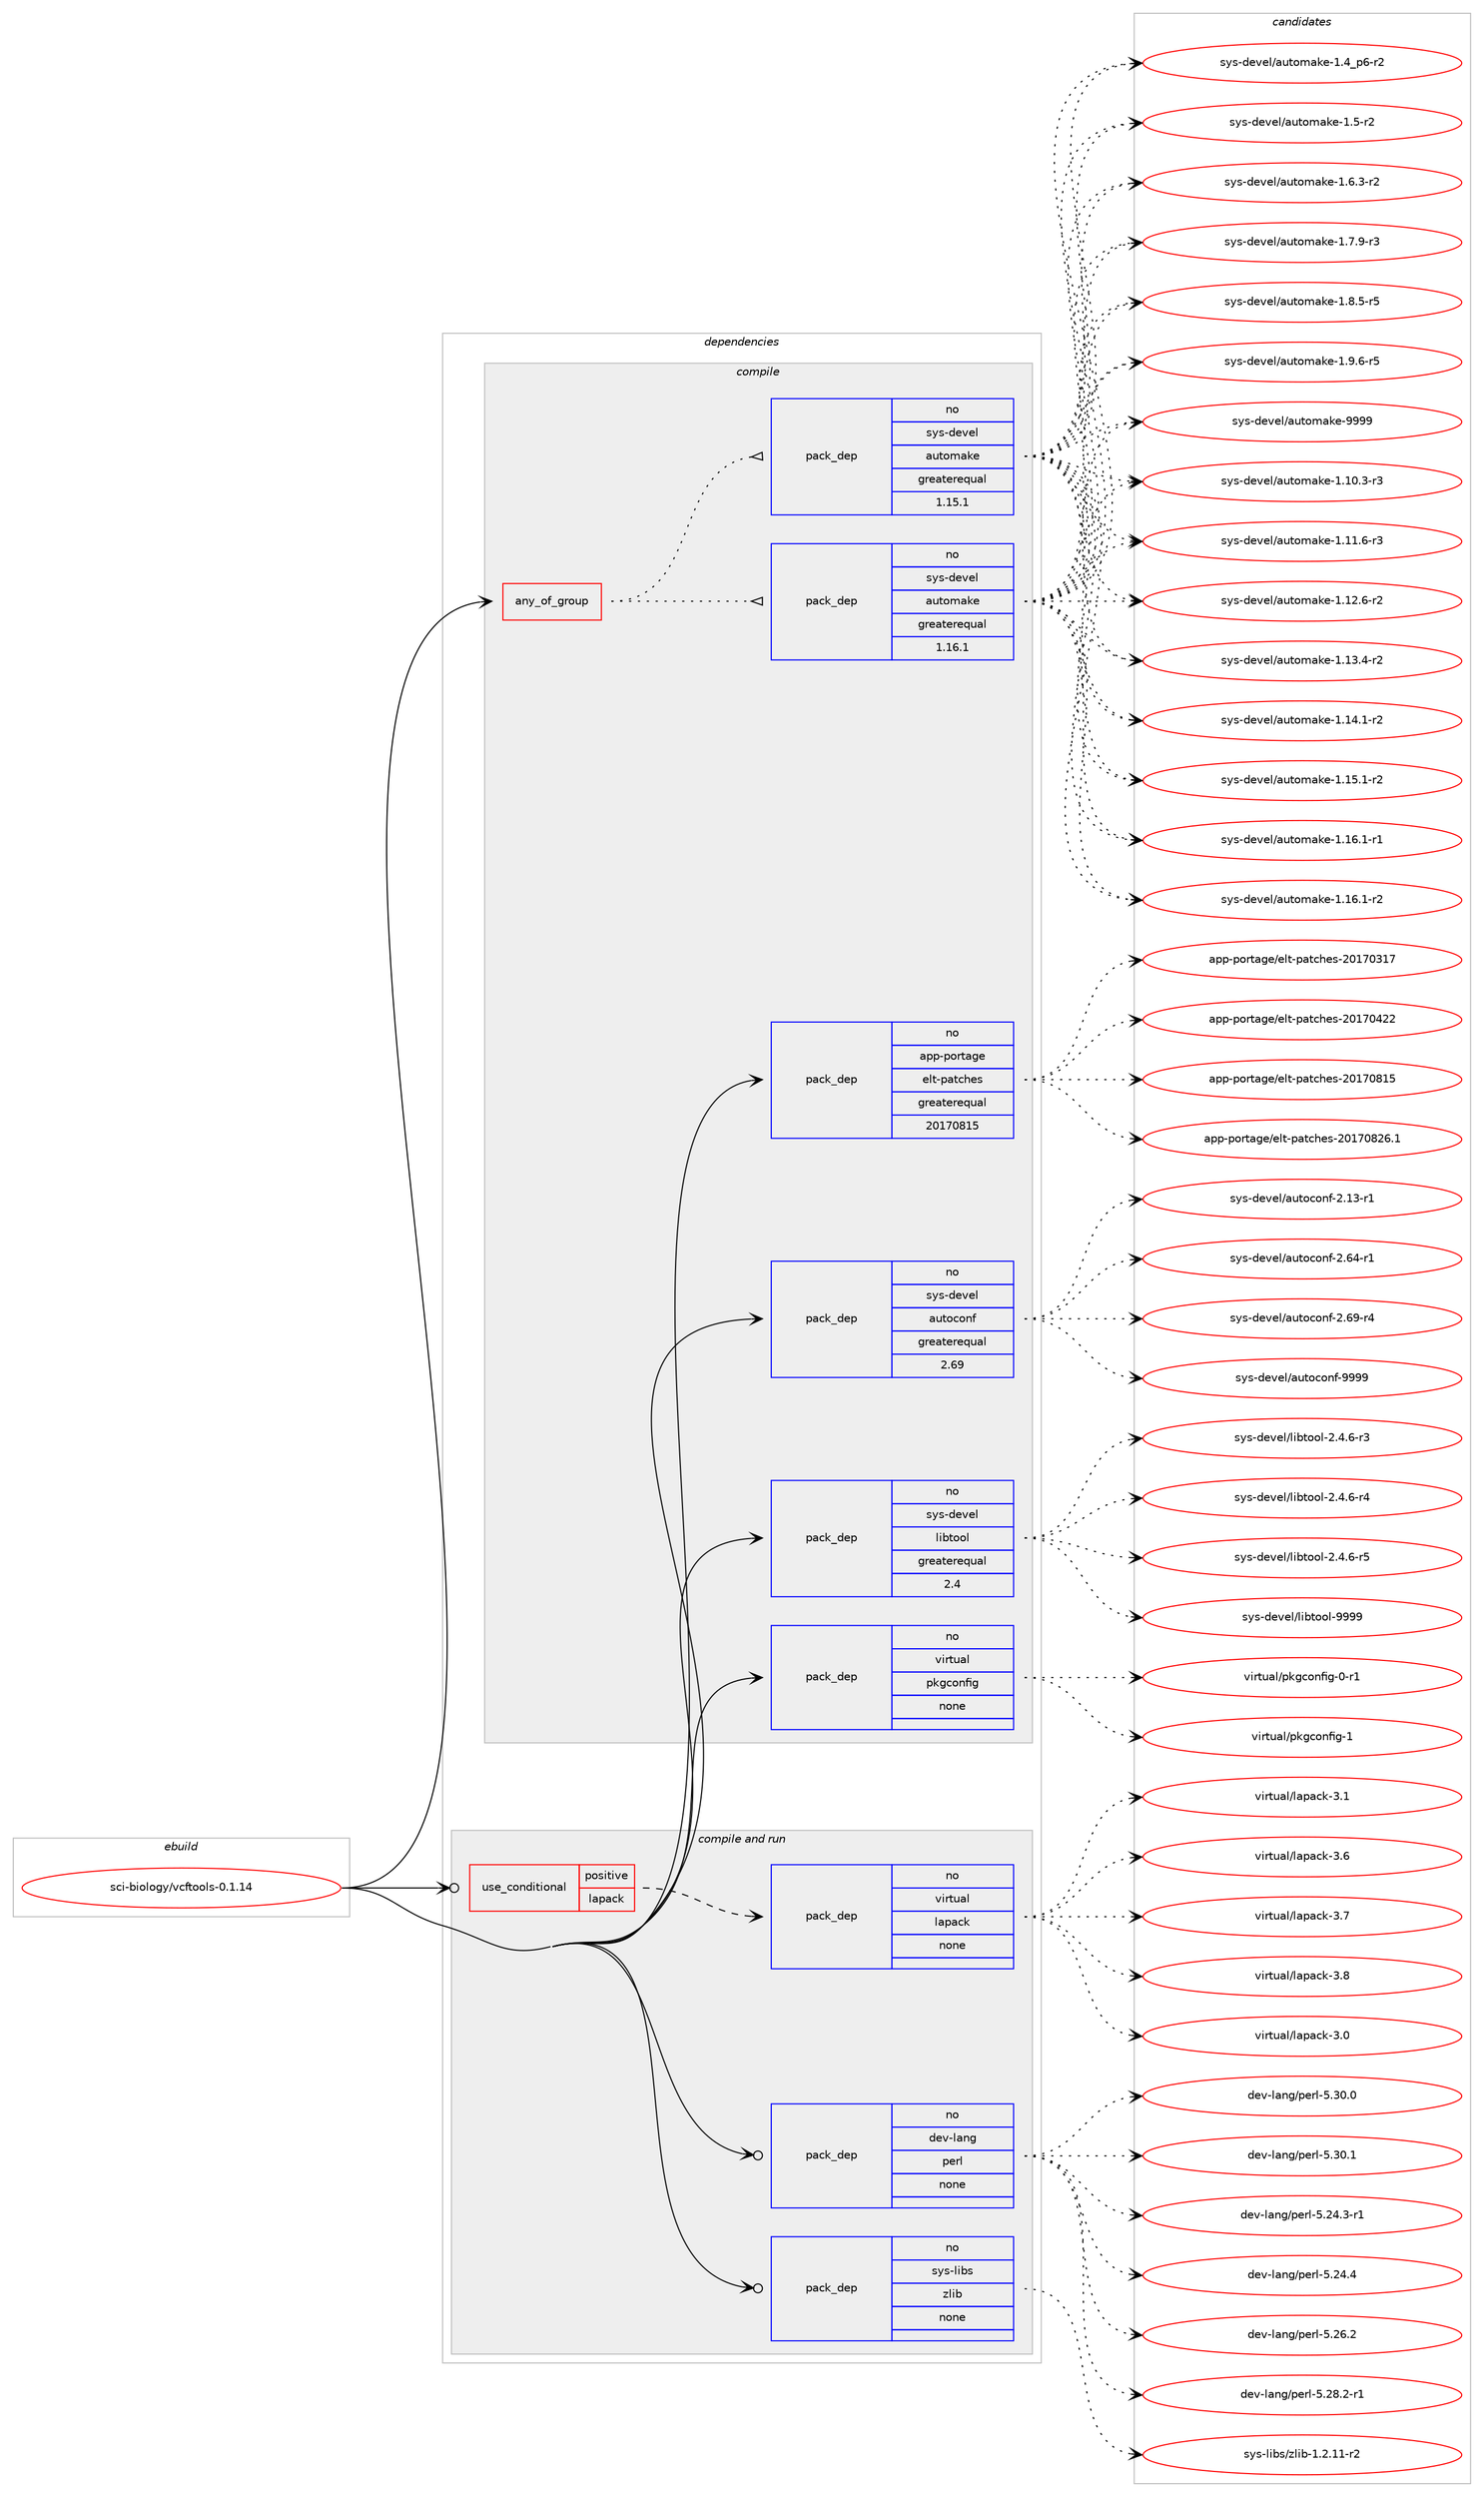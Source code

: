 digraph prolog {

# *************
# Graph options
# *************

newrank=true;
concentrate=true;
compound=true;
graph [rankdir=LR,fontname=Helvetica,fontsize=10,ranksep=1.5];#, ranksep=2.5, nodesep=0.2];
edge  [arrowhead=vee];
node  [fontname=Helvetica,fontsize=10];

# **********
# The ebuild
# **********

subgraph cluster_leftcol {
color=gray;
rank=same;
label=<<i>ebuild</i>>;
id [label="sci-biology/vcftools-0.1.14", color=red, width=4, href="../sci-biology/vcftools-0.1.14.svg"];
}

# ****************
# The dependencies
# ****************

subgraph cluster_midcol {
color=gray;
label=<<i>dependencies</i>>;
subgraph cluster_compile {
fillcolor="#eeeeee";
style=filled;
label=<<i>compile</i>>;
subgraph any14509 {
dependency850830 [label=<<TABLE BORDER="0" CELLBORDER="1" CELLSPACING="0" CELLPADDING="4"><TR><TD CELLPADDING="10">any_of_group</TD></TR></TABLE>>, shape=none, color=red];subgraph pack628992 {
dependency850831 [label=<<TABLE BORDER="0" CELLBORDER="1" CELLSPACING="0" CELLPADDING="4" WIDTH="220"><TR><TD ROWSPAN="6" CELLPADDING="30">pack_dep</TD></TR><TR><TD WIDTH="110">no</TD></TR><TR><TD>sys-devel</TD></TR><TR><TD>automake</TD></TR><TR><TD>greaterequal</TD></TR><TR><TD>1.16.1</TD></TR></TABLE>>, shape=none, color=blue];
}
dependency850830:e -> dependency850831:w [weight=20,style="dotted",arrowhead="oinv"];
subgraph pack628993 {
dependency850832 [label=<<TABLE BORDER="0" CELLBORDER="1" CELLSPACING="0" CELLPADDING="4" WIDTH="220"><TR><TD ROWSPAN="6" CELLPADDING="30">pack_dep</TD></TR><TR><TD WIDTH="110">no</TD></TR><TR><TD>sys-devel</TD></TR><TR><TD>automake</TD></TR><TR><TD>greaterequal</TD></TR><TR><TD>1.15.1</TD></TR></TABLE>>, shape=none, color=blue];
}
dependency850830:e -> dependency850832:w [weight=20,style="dotted",arrowhead="oinv"];
}
id:e -> dependency850830:w [weight=20,style="solid",arrowhead="vee"];
subgraph pack628994 {
dependency850833 [label=<<TABLE BORDER="0" CELLBORDER="1" CELLSPACING="0" CELLPADDING="4" WIDTH="220"><TR><TD ROWSPAN="6" CELLPADDING="30">pack_dep</TD></TR><TR><TD WIDTH="110">no</TD></TR><TR><TD>app-portage</TD></TR><TR><TD>elt-patches</TD></TR><TR><TD>greaterequal</TD></TR><TR><TD>20170815</TD></TR></TABLE>>, shape=none, color=blue];
}
id:e -> dependency850833:w [weight=20,style="solid",arrowhead="vee"];
subgraph pack628995 {
dependency850834 [label=<<TABLE BORDER="0" CELLBORDER="1" CELLSPACING="0" CELLPADDING="4" WIDTH="220"><TR><TD ROWSPAN="6" CELLPADDING="30">pack_dep</TD></TR><TR><TD WIDTH="110">no</TD></TR><TR><TD>sys-devel</TD></TR><TR><TD>autoconf</TD></TR><TR><TD>greaterequal</TD></TR><TR><TD>2.69</TD></TR></TABLE>>, shape=none, color=blue];
}
id:e -> dependency850834:w [weight=20,style="solid",arrowhead="vee"];
subgraph pack628996 {
dependency850835 [label=<<TABLE BORDER="0" CELLBORDER="1" CELLSPACING="0" CELLPADDING="4" WIDTH="220"><TR><TD ROWSPAN="6" CELLPADDING="30">pack_dep</TD></TR><TR><TD WIDTH="110">no</TD></TR><TR><TD>sys-devel</TD></TR><TR><TD>libtool</TD></TR><TR><TD>greaterequal</TD></TR><TR><TD>2.4</TD></TR></TABLE>>, shape=none, color=blue];
}
id:e -> dependency850835:w [weight=20,style="solid",arrowhead="vee"];
subgraph pack628997 {
dependency850836 [label=<<TABLE BORDER="0" CELLBORDER="1" CELLSPACING="0" CELLPADDING="4" WIDTH="220"><TR><TD ROWSPAN="6" CELLPADDING="30">pack_dep</TD></TR><TR><TD WIDTH="110">no</TD></TR><TR><TD>virtual</TD></TR><TR><TD>pkgconfig</TD></TR><TR><TD>none</TD></TR><TR><TD></TD></TR></TABLE>>, shape=none, color=blue];
}
id:e -> dependency850836:w [weight=20,style="solid",arrowhead="vee"];
}
subgraph cluster_compileandrun {
fillcolor="#eeeeee";
style=filled;
label=<<i>compile and run</i>>;
subgraph cond206821 {
dependency850837 [label=<<TABLE BORDER="0" CELLBORDER="1" CELLSPACING="0" CELLPADDING="4"><TR><TD ROWSPAN="3" CELLPADDING="10">use_conditional</TD></TR><TR><TD>positive</TD></TR><TR><TD>lapack</TD></TR></TABLE>>, shape=none, color=red];
subgraph pack628998 {
dependency850838 [label=<<TABLE BORDER="0" CELLBORDER="1" CELLSPACING="0" CELLPADDING="4" WIDTH="220"><TR><TD ROWSPAN="6" CELLPADDING="30">pack_dep</TD></TR><TR><TD WIDTH="110">no</TD></TR><TR><TD>virtual</TD></TR><TR><TD>lapack</TD></TR><TR><TD>none</TD></TR><TR><TD></TD></TR></TABLE>>, shape=none, color=blue];
}
dependency850837:e -> dependency850838:w [weight=20,style="dashed",arrowhead="vee"];
}
id:e -> dependency850837:w [weight=20,style="solid",arrowhead="odotvee"];
subgraph pack628999 {
dependency850839 [label=<<TABLE BORDER="0" CELLBORDER="1" CELLSPACING="0" CELLPADDING="4" WIDTH="220"><TR><TD ROWSPAN="6" CELLPADDING="30">pack_dep</TD></TR><TR><TD WIDTH="110">no</TD></TR><TR><TD>dev-lang</TD></TR><TR><TD>perl</TD></TR><TR><TD>none</TD></TR><TR><TD></TD></TR></TABLE>>, shape=none, color=blue];
}
id:e -> dependency850839:w [weight=20,style="solid",arrowhead="odotvee"];
subgraph pack629000 {
dependency850840 [label=<<TABLE BORDER="0" CELLBORDER="1" CELLSPACING="0" CELLPADDING="4" WIDTH="220"><TR><TD ROWSPAN="6" CELLPADDING="30">pack_dep</TD></TR><TR><TD WIDTH="110">no</TD></TR><TR><TD>sys-libs</TD></TR><TR><TD>zlib</TD></TR><TR><TD>none</TD></TR><TR><TD></TD></TR></TABLE>>, shape=none, color=blue];
}
id:e -> dependency850840:w [weight=20,style="solid",arrowhead="odotvee"];
}
subgraph cluster_run {
fillcolor="#eeeeee";
style=filled;
label=<<i>run</i>>;
}
}

# **************
# The candidates
# **************

subgraph cluster_choices {
rank=same;
color=gray;
label=<<i>candidates</i>>;

subgraph choice628992 {
color=black;
nodesep=1;
choice11512111545100101118101108479711711611110997107101454946494846514511451 [label="sys-devel/automake-1.10.3-r3", color=red, width=4,href="../sys-devel/automake-1.10.3-r3.svg"];
choice11512111545100101118101108479711711611110997107101454946494946544511451 [label="sys-devel/automake-1.11.6-r3", color=red, width=4,href="../sys-devel/automake-1.11.6-r3.svg"];
choice11512111545100101118101108479711711611110997107101454946495046544511450 [label="sys-devel/automake-1.12.6-r2", color=red, width=4,href="../sys-devel/automake-1.12.6-r2.svg"];
choice11512111545100101118101108479711711611110997107101454946495146524511450 [label="sys-devel/automake-1.13.4-r2", color=red, width=4,href="../sys-devel/automake-1.13.4-r2.svg"];
choice11512111545100101118101108479711711611110997107101454946495246494511450 [label="sys-devel/automake-1.14.1-r2", color=red, width=4,href="../sys-devel/automake-1.14.1-r2.svg"];
choice11512111545100101118101108479711711611110997107101454946495346494511450 [label="sys-devel/automake-1.15.1-r2", color=red, width=4,href="../sys-devel/automake-1.15.1-r2.svg"];
choice11512111545100101118101108479711711611110997107101454946495446494511449 [label="sys-devel/automake-1.16.1-r1", color=red, width=4,href="../sys-devel/automake-1.16.1-r1.svg"];
choice11512111545100101118101108479711711611110997107101454946495446494511450 [label="sys-devel/automake-1.16.1-r2", color=red, width=4,href="../sys-devel/automake-1.16.1-r2.svg"];
choice115121115451001011181011084797117116111109971071014549465295112544511450 [label="sys-devel/automake-1.4_p6-r2", color=red, width=4,href="../sys-devel/automake-1.4_p6-r2.svg"];
choice11512111545100101118101108479711711611110997107101454946534511450 [label="sys-devel/automake-1.5-r2", color=red, width=4,href="../sys-devel/automake-1.5-r2.svg"];
choice115121115451001011181011084797117116111109971071014549465446514511450 [label="sys-devel/automake-1.6.3-r2", color=red, width=4,href="../sys-devel/automake-1.6.3-r2.svg"];
choice115121115451001011181011084797117116111109971071014549465546574511451 [label="sys-devel/automake-1.7.9-r3", color=red, width=4,href="../sys-devel/automake-1.7.9-r3.svg"];
choice115121115451001011181011084797117116111109971071014549465646534511453 [label="sys-devel/automake-1.8.5-r5", color=red, width=4,href="../sys-devel/automake-1.8.5-r5.svg"];
choice115121115451001011181011084797117116111109971071014549465746544511453 [label="sys-devel/automake-1.9.6-r5", color=red, width=4,href="../sys-devel/automake-1.9.6-r5.svg"];
choice115121115451001011181011084797117116111109971071014557575757 [label="sys-devel/automake-9999", color=red, width=4,href="../sys-devel/automake-9999.svg"];
dependency850831:e -> choice11512111545100101118101108479711711611110997107101454946494846514511451:w [style=dotted,weight="100"];
dependency850831:e -> choice11512111545100101118101108479711711611110997107101454946494946544511451:w [style=dotted,weight="100"];
dependency850831:e -> choice11512111545100101118101108479711711611110997107101454946495046544511450:w [style=dotted,weight="100"];
dependency850831:e -> choice11512111545100101118101108479711711611110997107101454946495146524511450:w [style=dotted,weight="100"];
dependency850831:e -> choice11512111545100101118101108479711711611110997107101454946495246494511450:w [style=dotted,weight="100"];
dependency850831:e -> choice11512111545100101118101108479711711611110997107101454946495346494511450:w [style=dotted,weight="100"];
dependency850831:e -> choice11512111545100101118101108479711711611110997107101454946495446494511449:w [style=dotted,weight="100"];
dependency850831:e -> choice11512111545100101118101108479711711611110997107101454946495446494511450:w [style=dotted,weight="100"];
dependency850831:e -> choice115121115451001011181011084797117116111109971071014549465295112544511450:w [style=dotted,weight="100"];
dependency850831:e -> choice11512111545100101118101108479711711611110997107101454946534511450:w [style=dotted,weight="100"];
dependency850831:e -> choice115121115451001011181011084797117116111109971071014549465446514511450:w [style=dotted,weight="100"];
dependency850831:e -> choice115121115451001011181011084797117116111109971071014549465546574511451:w [style=dotted,weight="100"];
dependency850831:e -> choice115121115451001011181011084797117116111109971071014549465646534511453:w [style=dotted,weight="100"];
dependency850831:e -> choice115121115451001011181011084797117116111109971071014549465746544511453:w [style=dotted,weight="100"];
dependency850831:e -> choice115121115451001011181011084797117116111109971071014557575757:w [style=dotted,weight="100"];
}
subgraph choice628993 {
color=black;
nodesep=1;
choice11512111545100101118101108479711711611110997107101454946494846514511451 [label="sys-devel/automake-1.10.3-r3", color=red, width=4,href="../sys-devel/automake-1.10.3-r3.svg"];
choice11512111545100101118101108479711711611110997107101454946494946544511451 [label="sys-devel/automake-1.11.6-r3", color=red, width=4,href="../sys-devel/automake-1.11.6-r3.svg"];
choice11512111545100101118101108479711711611110997107101454946495046544511450 [label="sys-devel/automake-1.12.6-r2", color=red, width=4,href="../sys-devel/automake-1.12.6-r2.svg"];
choice11512111545100101118101108479711711611110997107101454946495146524511450 [label="sys-devel/automake-1.13.4-r2", color=red, width=4,href="../sys-devel/automake-1.13.4-r2.svg"];
choice11512111545100101118101108479711711611110997107101454946495246494511450 [label="sys-devel/automake-1.14.1-r2", color=red, width=4,href="../sys-devel/automake-1.14.1-r2.svg"];
choice11512111545100101118101108479711711611110997107101454946495346494511450 [label="sys-devel/automake-1.15.1-r2", color=red, width=4,href="../sys-devel/automake-1.15.1-r2.svg"];
choice11512111545100101118101108479711711611110997107101454946495446494511449 [label="sys-devel/automake-1.16.1-r1", color=red, width=4,href="../sys-devel/automake-1.16.1-r1.svg"];
choice11512111545100101118101108479711711611110997107101454946495446494511450 [label="sys-devel/automake-1.16.1-r2", color=red, width=4,href="../sys-devel/automake-1.16.1-r2.svg"];
choice115121115451001011181011084797117116111109971071014549465295112544511450 [label="sys-devel/automake-1.4_p6-r2", color=red, width=4,href="../sys-devel/automake-1.4_p6-r2.svg"];
choice11512111545100101118101108479711711611110997107101454946534511450 [label="sys-devel/automake-1.5-r2", color=red, width=4,href="../sys-devel/automake-1.5-r2.svg"];
choice115121115451001011181011084797117116111109971071014549465446514511450 [label="sys-devel/automake-1.6.3-r2", color=red, width=4,href="../sys-devel/automake-1.6.3-r2.svg"];
choice115121115451001011181011084797117116111109971071014549465546574511451 [label="sys-devel/automake-1.7.9-r3", color=red, width=4,href="../sys-devel/automake-1.7.9-r3.svg"];
choice115121115451001011181011084797117116111109971071014549465646534511453 [label="sys-devel/automake-1.8.5-r5", color=red, width=4,href="../sys-devel/automake-1.8.5-r5.svg"];
choice115121115451001011181011084797117116111109971071014549465746544511453 [label="sys-devel/automake-1.9.6-r5", color=red, width=4,href="../sys-devel/automake-1.9.6-r5.svg"];
choice115121115451001011181011084797117116111109971071014557575757 [label="sys-devel/automake-9999", color=red, width=4,href="../sys-devel/automake-9999.svg"];
dependency850832:e -> choice11512111545100101118101108479711711611110997107101454946494846514511451:w [style=dotted,weight="100"];
dependency850832:e -> choice11512111545100101118101108479711711611110997107101454946494946544511451:w [style=dotted,weight="100"];
dependency850832:e -> choice11512111545100101118101108479711711611110997107101454946495046544511450:w [style=dotted,weight="100"];
dependency850832:e -> choice11512111545100101118101108479711711611110997107101454946495146524511450:w [style=dotted,weight="100"];
dependency850832:e -> choice11512111545100101118101108479711711611110997107101454946495246494511450:w [style=dotted,weight="100"];
dependency850832:e -> choice11512111545100101118101108479711711611110997107101454946495346494511450:w [style=dotted,weight="100"];
dependency850832:e -> choice11512111545100101118101108479711711611110997107101454946495446494511449:w [style=dotted,weight="100"];
dependency850832:e -> choice11512111545100101118101108479711711611110997107101454946495446494511450:w [style=dotted,weight="100"];
dependency850832:e -> choice115121115451001011181011084797117116111109971071014549465295112544511450:w [style=dotted,weight="100"];
dependency850832:e -> choice11512111545100101118101108479711711611110997107101454946534511450:w [style=dotted,weight="100"];
dependency850832:e -> choice115121115451001011181011084797117116111109971071014549465446514511450:w [style=dotted,weight="100"];
dependency850832:e -> choice115121115451001011181011084797117116111109971071014549465546574511451:w [style=dotted,weight="100"];
dependency850832:e -> choice115121115451001011181011084797117116111109971071014549465646534511453:w [style=dotted,weight="100"];
dependency850832:e -> choice115121115451001011181011084797117116111109971071014549465746544511453:w [style=dotted,weight="100"];
dependency850832:e -> choice115121115451001011181011084797117116111109971071014557575757:w [style=dotted,weight="100"];
}
subgraph choice628994 {
color=black;
nodesep=1;
choice97112112451121111141169710310147101108116451129711699104101115455048495548514955 [label="app-portage/elt-patches-20170317", color=red, width=4,href="../app-portage/elt-patches-20170317.svg"];
choice97112112451121111141169710310147101108116451129711699104101115455048495548525050 [label="app-portage/elt-patches-20170422", color=red, width=4,href="../app-portage/elt-patches-20170422.svg"];
choice97112112451121111141169710310147101108116451129711699104101115455048495548564953 [label="app-portage/elt-patches-20170815", color=red, width=4,href="../app-portage/elt-patches-20170815.svg"];
choice971121124511211111411697103101471011081164511297116991041011154550484955485650544649 [label="app-portage/elt-patches-20170826.1", color=red, width=4,href="../app-portage/elt-patches-20170826.1.svg"];
dependency850833:e -> choice97112112451121111141169710310147101108116451129711699104101115455048495548514955:w [style=dotted,weight="100"];
dependency850833:e -> choice97112112451121111141169710310147101108116451129711699104101115455048495548525050:w [style=dotted,weight="100"];
dependency850833:e -> choice97112112451121111141169710310147101108116451129711699104101115455048495548564953:w [style=dotted,weight="100"];
dependency850833:e -> choice971121124511211111411697103101471011081164511297116991041011154550484955485650544649:w [style=dotted,weight="100"];
}
subgraph choice628995 {
color=black;
nodesep=1;
choice1151211154510010111810110847971171161119911111010245504649514511449 [label="sys-devel/autoconf-2.13-r1", color=red, width=4,href="../sys-devel/autoconf-2.13-r1.svg"];
choice1151211154510010111810110847971171161119911111010245504654524511449 [label="sys-devel/autoconf-2.64-r1", color=red, width=4,href="../sys-devel/autoconf-2.64-r1.svg"];
choice1151211154510010111810110847971171161119911111010245504654574511452 [label="sys-devel/autoconf-2.69-r4", color=red, width=4,href="../sys-devel/autoconf-2.69-r4.svg"];
choice115121115451001011181011084797117116111991111101024557575757 [label="sys-devel/autoconf-9999", color=red, width=4,href="../sys-devel/autoconf-9999.svg"];
dependency850834:e -> choice1151211154510010111810110847971171161119911111010245504649514511449:w [style=dotted,weight="100"];
dependency850834:e -> choice1151211154510010111810110847971171161119911111010245504654524511449:w [style=dotted,weight="100"];
dependency850834:e -> choice1151211154510010111810110847971171161119911111010245504654574511452:w [style=dotted,weight="100"];
dependency850834:e -> choice115121115451001011181011084797117116111991111101024557575757:w [style=dotted,weight="100"];
}
subgraph choice628996 {
color=black;
nodesep=1;
choice1151211154510010111810110847108105981161111111084550465246544511451 [label="sys-devel/libtool-2.4.6-r3", color=red, width=4,href="../sys-devel/libtool-2.4.6-r3.svg"];
choice1151211154510010111810110847108105981161111111084550465246544511452 [label="sys-devel/libtool-2.4.6-r4", color=red, width=4,href="../sys-devel/libtool-2.4.6-r4.svg"];
choice1151211154510010111810110847108105981161111111084550465246544511453 [label="sys-devel/libtool-2.4.6-r5", color=red, width=4,href="../sys-devel/libtool-2.4.6-r5.svg"];
choice1151211154510010111810110847108105981161111111084557575757 [label="sys-devel/libtool-9999", color=red, width=4,href="../sys-devel/libtool-9999.svg"];
dependency850835:e -> choice1151211154510010111810110847108105981161111111084550465246544511451:w [style=dotted,weight="100"];
dependency850835:e -> choice1151211154510010111810110847108105981161111111084550465246544511452:w [style=dotted,weight="100"];
dependency850835:e -> choice1151211154510010111810110847108105981161111111084550465246544511453:w [style=dotted,weight="100"];
dependency850835:e -> choice1151211154510010111810110847108105981161111111084557575757:w [style=dotted,weight="100"];
}
subgraph choice628997 {
color=black;
nodesep=1;
choice11810511411611797108471121071039911111010210510345484511449 [label="virtual/pkgconfig-0-r1", color=red, width=4,href="../virtual/pkgconfig-0-r1.svg"];
choice1181051141161179710847112107103991111101021051034549 [label="virtual/pkgconfig-1", color=red, width=4,href="../virtual/pkgconfig-1.svg"];
dependency850836:e -> choice11810511411611797108471121071039911111010210510345484511449:w [style=dotted,weight="100"];
dependency850836:e -> choice1181051141161179710847112107103991111101021051034549:w [style=dotted,weight="100"];
}
subgraph choice628998 {
color=black;
nodesep=1;
choice118105114116117971084710897112979910745514648 [label="virtual/lapack-3.0", color=red, width=4,href="../virtual/lapack-3.0.svg"];
choice118105114116117971084710897112979910745514649 [label="virtual/lapack-3.1", color=red, width=4,href="../virtual/lapack-3.1.svg"];
choice118105114116117971084710897112979910745514654 [label="virtual/lapack-3.6", color=red, width=4,href="../virtual/lapack-3.6.svg"];
choice118105114116117971084710897112979910745514655 [label="virtual/lapack-3.7", color=red, width=4,href="../virtual/lapack-3.7.svg"];
choice118105114116117971084710897112979910745514656 [label="virtual/lapack-3.8", color=red, width=4,href="../virtual/lapack-3.8.svg"];
dependency850838:e -> choice118105114116117971084710897112979910745514648:w [style=dotted,weight="100"];
dependency850838:e -> choice118105114116117971084710897112979910745514649:w [style=dotted,weight="100"];
dependency850838:e -> choice118105114116117971084710897112979910745514654:w [style=dotted,weight="100"];
dependency850838:e -> choice118105114116117971084710897112979910745514655:w [style=dotted,weight="100"];
dependency850838:e -> choice118105114116117971084710897112979910745514656:w [style=dotted,weight="100"];
}
subgraph choice628999 {
color=black;
nodesep=1;
choice100101118451089711010347112101114108455346505246514511449 [label="dev-lang/perl-5.24.3-r1", color=red, width=4,href="../dev-lang/perl-5.24.3-r1.svg"];
choice10010111845108971101034711210111410845534650524652 [label="dev-lang/perl-5.24.4", color=red, width=4,href="../dev-lang/perl-5.24.4.svg"];
choice10010111845108971101034711210111410845534650544650 [label="dev-lang/perl-5.26.2", color=red, width=4,href="../dev-lang/perl-5.26.2.svg"];
choice100101118451089711010347112101114108455346505646504511449 [label="dev-lang/perl-5.28.2-r1", color=red, width=4,href="../dev-lang/perl-5.28.2-r1.svg"];
choice10010111845108971101034711210111410845534651484648 [label="dev-lang/perl-5.30.0", color=red, width=4,href="../dev-lang/perl-5.30.0.svg"];
choice10010111845108971101034711210111410845534651484649 [label="dev-lang/perl-5.30.1", color=red, width=4,href="../dev-lang/perl-5.30.1.svg"];
dependency850839:e -> choice100101118451089711010347112101114108455346505246514511449:w [style=dotted,weight="100"];
dependency850839:e -> choice10010111845108971101034711210111410845534650524652:w [style=dotted,weight="100"];
dependency850839:e -> choice10010111845108971101034711210111410845534650544650:w [style=dotted,weight="100"];
dependency850839:e -> choice100101118451089711010347112101114108455346505646504511449:w [style=dotted,weight="100"];
dependency850839:e -> choice10010111845108971101034711210111410845534651484648:w [style=dotted,weight="100"];
dependency850839:e -> choice10010111845108971101034711210111410845534651484649:w [style=dotted,weight="100"];
}
subgraph choice629000 {
color=black;
nodesep=1;
choice11512111545108105981154712210810598454946504649494511450 [label="sys-libs/zlib-1.2.11-r2", color=red, width=4,href="../sys-libs/zlib-1.2.11-r2.svg"];
dependency850840:e -> choice11512111545108105981154712210810598454946504649494511450:w [style=dotted,weight="100"];
}
}

}
